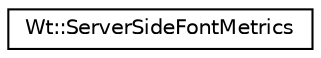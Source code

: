 digraph "Graphical Class Hierarchy"
{
 // LATEX_PDF_SIZE
  edge [fontname="Helvetica",fontsize="10",labelfontname="Helvetica",labelfontsize="10"];
  node [fontname="Helvetica",fontsize="10",shape=record];
  rankdir="LR";
  Node0 [label="Wt::ServerSideFontMetrics",height=0.2,width=0.4,color="black", fillcolor="white", style="filled",URL="$classWt_1_1ServerSideFontMetrics.html",tooltip=" "];
}
